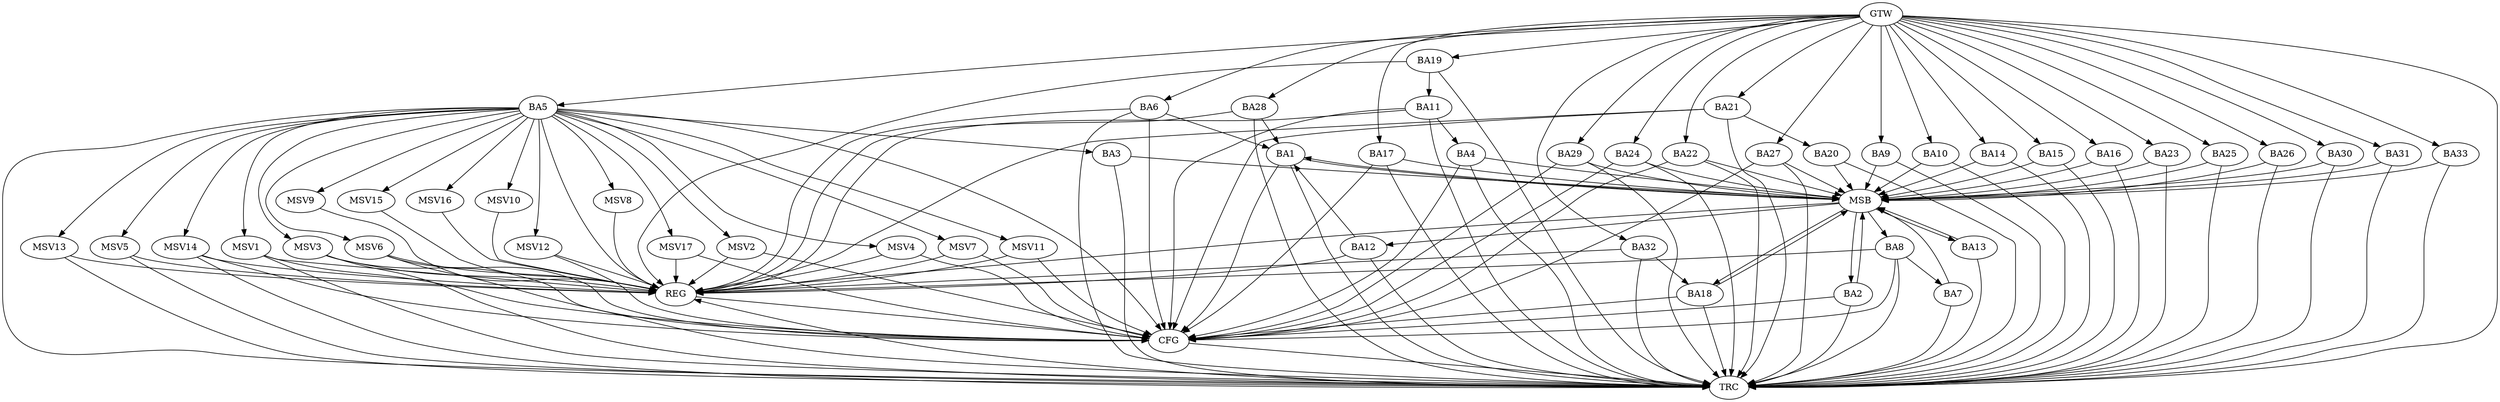 strict digraph G {
  BA1 [ label="BA1" ];
  BA2 [ label="BA2" ];
  BA3 [ label="BA3" ];
  BA4 [ label="BA4" ];
  BA5 [ label="BA5" ];
  BA6 [ label="BA6" ];
  BA7 [ label="BA7" ];
  BA8 [ label="BA8" ];
  BA9 [ label="BA9" ];
  BA10 [ label="BA10" ];
  BA11 [ label="BA11" ];
  BA12 [ label="BA12" ];
  BA13 [ label="BA13" ];
  BA14 [ label="BA14" ];
  BA15 [ label="BA15" ];
  BA16 [ label="BA16" ];
  BA17 [ label="BA17" ];
  BA18 [ label="BA18" ];
  BA19 [ label="BA19" ];
  BA20 [ label="BA20" ];
  BA21 [ label="BA21" ];
  BA22 [ label="BA22" ];
  BA23 [ label="BA23" ];
  BA24 [ label="BA24" ];
  BA25 [ label="BA25" ];
  BA26 [ label="BA26" ];
  BA27 [ label="BA27" ];
  BA28 [ label="BA28" ];
  BA29 [ label="BA29" ];
  BA30 [ label="BA30" ];
  BA31 [ label="BA31" ];
  BA32 [ label="BA32" ];
  BA33 [ label="BA33" ];
  GTW [ label="GTW" ];
  REG [ label="REG" ];
  MSB [ label="MSB" ];
  CFG [ label="CFG" ];
  TRC [ label="TRC" ];
  MSV1 [ label="MSV1" ];
  MSV2 [ label="MSV2" ];
  MSV3 [ label="MSV3" ];
  MSV4 [ label="MSV4" ];
  MSV5 [ label="MSV5" ];
  MSV6 [ label="MSV6" ];
  MSV7 [ label="MSV7" ];
  MSV8 [ label="MSV8" ];
  MSV9 [ label="MSV9" ];
  MSV10 [ label="MSV10" ];
  MSV11 [ label="MSV11" ];
  MSV12 [ label="MSV12" ];
  MSV13 [ label="MSV13" ];
  MSV14 [ label="MSV14" ];
  MSV15 [ label="MSV15" ];
  MSV16 [ label="MSV16" ];
  MSV17 [ label="MSV17" ];
  BA5 -> BA3;
  BA6 -> BA1;
  BA8 -> BA7;
  BA11 -> BA4;
  BA12 -> BA1;
  BA19 -> BA11;
  BA21 -> BA20;
  BA28 -> BA1;
  BA32 -> BA18;
  GTW -> BA5;
  GTW -> BA6;
  GTW -> BA9;
  GTW -> BA10;
  GTW -> BA14;
  GTW -> BA15;
  GTW -> BA16;
  GTW -> BA17;
  GTW -> BA19;
  GTW -> BA21;
  GTW -> BA22;
  GTW -> BA23;
  GTW -> BA24;
  GTW -> BA25;
  GTW -> BA26;
  GTW -> BA27;
  GTW -> BA28;
  GTW -> BA29;
  GTW -> BA30;
  GTW -> BA31;
  GTW -> BA32;
  GTW -> BA33;
  BA5 -> REG;
  BA6 -> REG;
  BA8 -> REG;
  BA11 -> REG;
  BA12 -> REG;
  BA19 -> REG;
  BA21 -> REG;
  BA28 -> REG;
  BA32 -> REG;
  BA1 -> MSB;
  MSB -> BA2;
  MSB -> REG;
  BA2 -> MSB;
  MSB -> BA1;
  BA3 -> MSB;
  BA4 -> MSB;
  BA7 -> MSB;
  BA9 -> MSB;
  MSB -> BA8;
  BA10 -> MSB;
  BA13 -> MSB;
  BA14 -> MSB;
  BA15 -> MSB;
  BA16 -> MSB;
  BA17 -> MSB;
  BA18 -> MSB;
  BA20 -> MSB;
  BA22 -> MSB;
  MSB -> BA12;
  BA23 -> MSB;
  BA24 -> MSB;
  BA25 -> MSB;
  MSB -> BA18;
  BA26 -> MSB;
  BA27 -> MSB;
  BA29 -> MSB;
  BA30 -> MSB;
  BA31 -> MSB;
  BA33 -> MSB;
  MSB -> BA13;
  BA8 -> CFG;
  BA2 -> CFG;
  BA4 -> CFG;
  BA11 -> CFG;
  BA29 -> CFG;
  BA17 -> CFG;
  BA6 -> CFG;
  BA22 -> CFG;
  BA24 -> CFG;
  BA5 -> CFG;
  BA1 -> CFG;
  BA27 -> CFG;
  BA18 -> CFG;
  BA21 -> CFG;
  REG -> CFG;
  BA1 -> TRC;
  BA2 -> TRC;
  BA3 -> TRC;
  BA4 -> TRC;
  BA5 -> TRC;
  BA6 -> TRC;
  BA7 -> TRC;
  BA8 -> TRC;
  BA9 -> TRC;
  BA10 -> TRC;
  BA11 -> TRC;
  BA12 -> TRC;
  BA13 -> TRC;
  BA14 -> TRC;
  BA15 -> TRC;
  BA16 -> TRC;
  BA17 -> TRC;
  BA18 -> TRC;
  BA19 -> TRC;
  BA20 -> TRC;
  BA21 -> TRC;
  BA22 -> TRC;
  BA23 -> TRC;
  BA24 -> TRC;
  BA25 -> TRC;
  BA26 -> TRC;
  BA27 -> TRC;
  BA28 -> TRC;
  BA29 -> TRC;
  BA30 -> TRC;
  BA31 -> TRC;
  BA32 -> TRC;
  BA33 -> TRC;
  GTW -> TRC;
  CFG -> TRC;
  TRC -> REG;
  BA5 -> MSV1;
  MSV1 -> REG;
  MSV1 -> TRC;
  MSV1 -> CFG;
  BA5 -> MSV2;
  BA5 -> MSV3;
  BA5 -> MSV4;
  MSV2 -> REG;
  MSV2 -> CFG;
  MSV3 -> REG;
  MSV3 -> TRC;
  MSV3 -> CFG;
  MSV4 -> REG;
  MSV4 -> CFG;
  BA5 -> MSV5;
  BA5 -> MSV6;
  BA5 -> MSV7;
  BA5 -> MSV8;
  MSV5 -> REG;
  MSV5 -> TRC;
  MSV6 -> REG;
  MSV6 -> TRC;
  MSV6 -> CFG;
  MSV7 -> REG;
  MSV7 -> CFG;
  MSV8 -> REG;
  BA5 -> MSV9;
  MSV9 -> REG;
  BA5 -> MSV10;
  MSV10 -> REG;
  BA5 -> MSV11;
  MSV11 -> REG;
  MSV11 -> CFG;
  BA5 -> MSV12;
  MSV12 -> REG;
  MSV12 -> CFG;
  BA5 -> MSV13;
  MSV13 -> REG;
  MSV13 -> TRC;
  BA5 -> MSV14;
  BA5 -> MSV15;
  MSV14 -> REG;
  MSV14 -> TRC;
  MSV14 -> CFG;
  MSV15 -> REG;
  BA5 -> MSV16;
  MSV16 -> REG;
  BA5 -> MSV17;
  MSV17 -> REG;
  MSV17 -> CFG;
}
